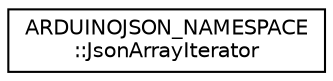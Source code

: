 digraph "Graphical Class Hierarchy"
{
 // LATEX_PDF_SIZE
  edge [fontname="Helvetica",fontsize="10",labelfontname="Helvetica",labelfontsize="10"];
  node [fontname="Helvetica",fontsize="10",shape=record];
  rankdir="LR";
  Node0 [label="ARDUINOJSON_NAMESPACE\l::JsonArrayIterator",height=0.2,width=0.4,color="black", fillcolor="white", style="filled",URL="$classARDUINOJSON__NAMESPACE_1_1JsonArrayIterator.html",tooltip=" "];
}
